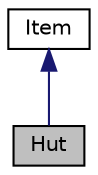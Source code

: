 digraph "Hut"
{
 // LATEX_PDF_SIZE
  edge [fontname="Helvetica",fontsize="10",labelfontname="Helvetica",labelfontsize="10"];
  node [fontname="Helvetica",fontsize="10",shape=record];
  Node1 [label="Hut",height=0.2,width=0.4,color="black", fillcolor="grey75", style="filled", fontcolor="black",tooltip="Κλάση αντικειμένου Hut   Χρησιμοποιείται για τα συμβολίσει καλύβα(θα προστεθεί στο μέλλον)"];
  Node2 -> Node1 [dir="back",color="midnightblue",fontsize="10",style="solid",fontname="Helvetica"];
  Node2 [label="Item",height=0.2,width=0.4,color="black", fillcolor="white", style="filled",URL="$class_item.html",tooltip="Κλάση που χρησιμοποιείται για το κάθε αντικείμενο του παιχνιδιού."];
}
